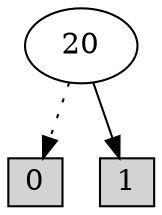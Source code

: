 digraph G {
0 [shape=box, label="0", style=filled, shape=box, height=0.3, width=0.3];
1 [shape=box, label="1", style=filled, shape=box, height=0.3, width=0.3];
42 [label="20"];
42 -> 0 [style=dotted];
42 -> 1 [style=filled];
}
